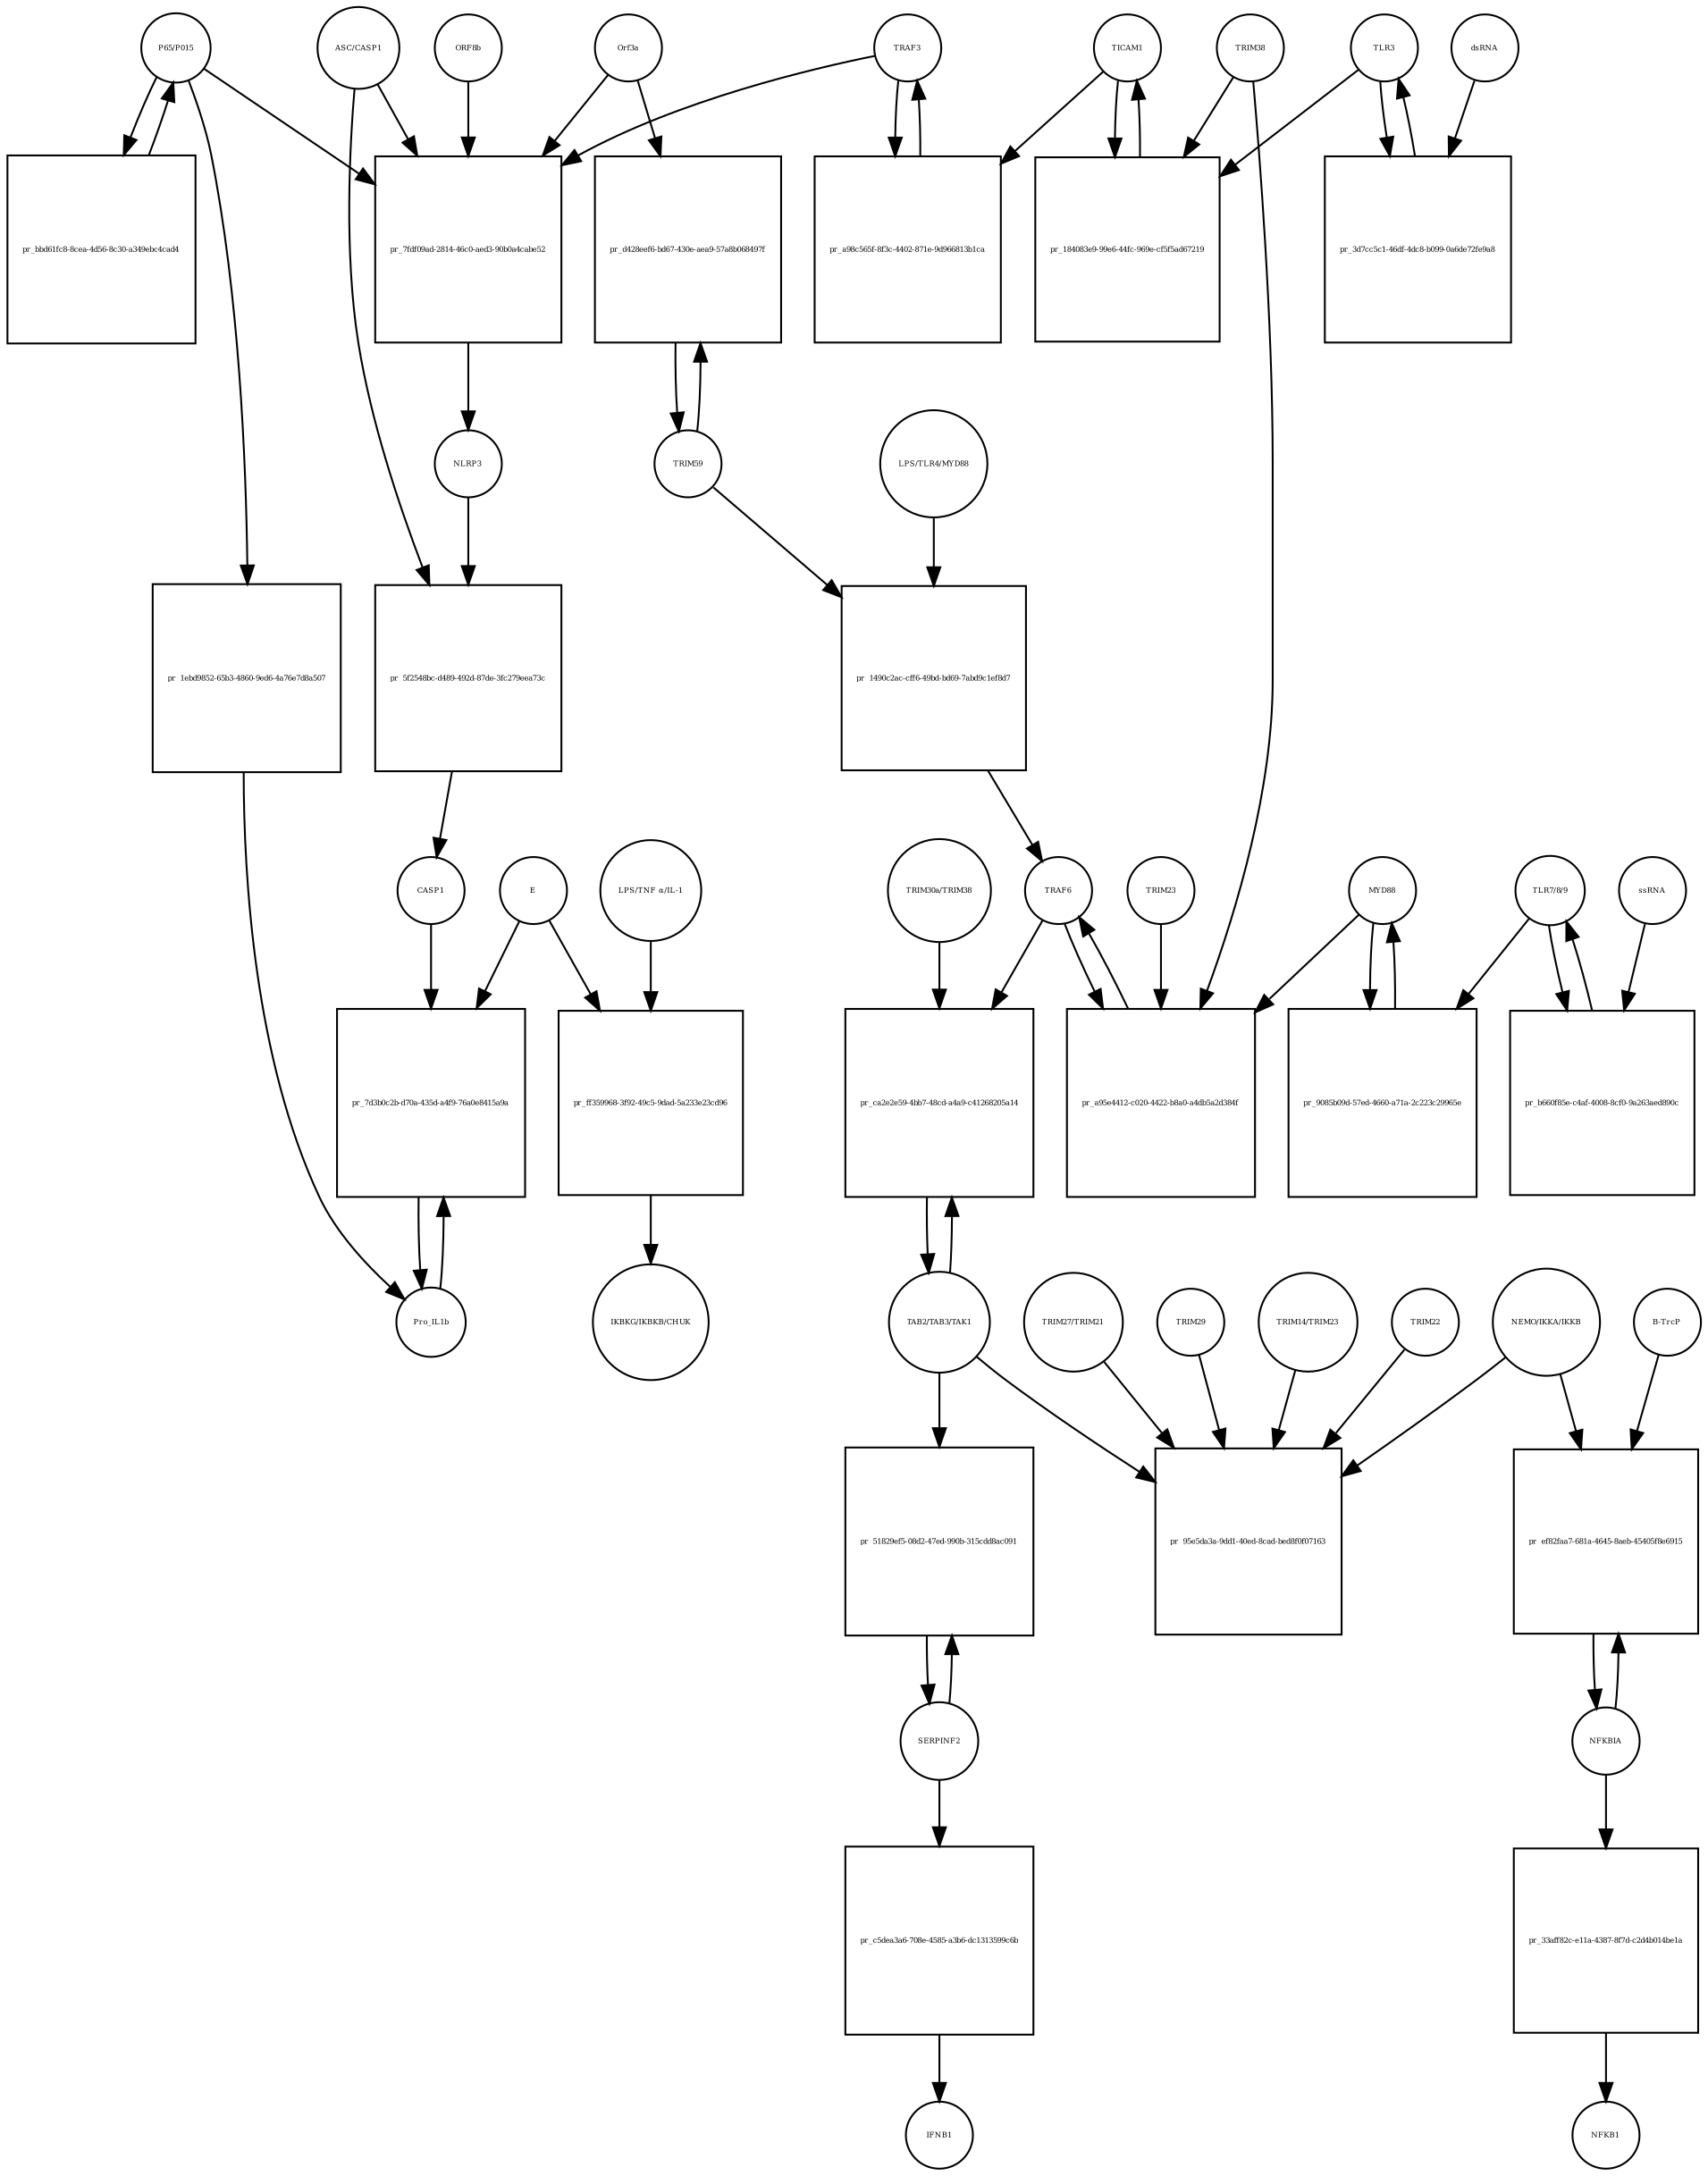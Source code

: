 strict digraph  {
Orf3a [annotation="", bipartite=0, cls=macromolecule, fontsize=4, label=Orf3a, shape=circle];
"pr_7fdf09ad-2814-46c0-aed3-90b0a4cabe52" [annotation="", bipartite=1, cls=process, fontsize=4, label="pr_7fdf09ad-2814-46c0-aed3-90b0a4cabe52", shape=square];
TRAF3 [annotation=urn_miriam_hgnc_12033, bipartite=0, cls=macromolecule, fontsize=4, label=TRAF3, shape=circle];
NLRP3 [annotation=urn_miriam_hgnc_16400, bipartite=0, cls=macromolecule, fontsize=4, label=NLRP3, shape=circle];
"ASC/CASP1" [annotation="urn_miriam_hgnc_16608|urn_miriam_hgnc_1499", bipartite=0, cls=complex, fontsize=4, label="ASC/CASP1", shape=circle];
"P65/P015" [annotation="urn_miriam_hgnc_9955|urn_miriam_hgnc_7794", bipartite=0, cls=complex, fontsize=4, label="P65/P015", shape=circle];
ORF8b [annotation=urn_miriam_uniprot_Q6S8E2, bipartite=0, cls=macromolecule, fontsize=4, label=ORF8b, shape=circle];
"pr_5f2548bc-d489-492d-87de-3fc279eea73c" [annotation="", bipartite=1, cls=process, fontsize=4, label="pr_5f2548bc-d489-492d-87de-3fc279eea73c", shape=square];
CASP1 [annotation=urn_miriam_hgnc_1499, bipartite=0, cls=macromolecule, fontsize=4, label=CASP1, shape=circle];
"pr_bbd61fc8-8cea-4d56-8c30-a349ebc4cad4" [annotation="", bipartite=1, cls=process, fontsize=4, label="pr_bbd61fc8-8cea-4d56-8c30-a349ebc4cad4", shape=square];
"LPS/TLR4/MYD88" [annotation="urn_miriam_hgnc_6121|urn_miriam_hgnc_11850|urn_miriam_hgnc_7562", bipartite=0, cls=complex, fontsize=4, label="LPS/TLR4/MYD88", shape=circle];
"pr_1490c2ac-cff6-49bd-bd69-7abd9c1ef8d7" [annotation="", bipartite=1, cls=process, fontsize=4, label="pr_1490c2ac-cff6-49bd-bd69-7abd9c1ef8d7", shape=square];
TRAF6 [annotation=urn_miriam_hgnc_12036, bipartite=0, cls=macromolecule, fontsize=4, label=TRAF6, shape=circle];
TRIM59 [annotation=urn_miriam_pubmed_22588174, bipartite=0, cls=macromolecule, fontsize=4, label=TRIM59, shape=circle];
NFKBIA [annotation=urn_miriam_hgnc_7797, bipartite=0, cls=macromolecule, fontsize=4, label=NFKBIA, shape=circle];
"pr_ef82faa7-681a-4645-8aeb-45405f8e6915" [annotation="", bipartite=1, cls=process, fontsize=4, label="pr_ef82faa7-681a-4645-8aeb-45405f8e6915", shape=square];
"B-TrcP" [annotation=urn_miriam_hgnc_1144, bipartite=0, cls=macromolecule, fontsize=4, label="B-TrcP", shape=circle];
"NEMO/IKKA/IKKB" [annotation="urn_miriam_hgnc_5961|urn_miriam_hgnc_5960|urn_miriam_hgnc_1974", bipartite=0, cls=complex, fontsize=4, label="NEMO/IKKA/IKKB", shape=circle];
"LPS/TNF α/IL-1" [annotation="urn_miriam_hgnc_6121|urn_miriam_hgnc_11892|urn_miriam_hgnc_5991", bipartite=0, cls=complex, fontsize=4, label="LPS/TNF α/IL-1", shape=circle];
"pr_ff359968-3f92-49c5-9dad-5a233e23cd96" [annotation="", bipartite=1, cls=process, fontsize=4, label="pr_ff359968-3f92-49c5-9dad-5a233e23cd96", shape=square];
E [annotation=urn_miriam_ncbiprotein_1796318600, bipartite=0, cls=macromolecule, fontsize=4, label=E, shape=circle];
"IKBKG/IKBKB/CHUK" [annotation="urn_miriam_hgnc_5961|urn_miriam_hgnc_5960|urn_miriam_hgnc_1974", bipartite=0, cls=complex, fontsize=4, label="IKBKG/IKBKB/CHUK", shape=circle];
Pro_IL1b [annotation=urn_miriam_hgnc_5992, bipartite=0, cls=macromolecule, fontsize=4, label=Pro_IL1b, shape=circle];
"pr_7d3b0c2b-d70a-435d-a4f9-76a0e8415a9a" [annotation="", bipartite=1, cls=process, fontsize=4, label="pr_7d3b0c2b-d70a-435d-a4f9-76a0e8415a9a", shape=square];
SERPINF2 [annotation=urn_miriam_hgnc_9075, bipartite=0, cls=macromolecule, fontsize=4, label=SERPINF2, shape=circle];
"pr_c5dea3a6-708e-4585-a3b6-dc1313599c6b" [annotation="", bipartite=1, cls=process, fontsize=4, label="pr_c5dea3a6-708e-4585-a3b6-dc1313599c6b", shape=square];
IFNB1 [annotation=urn_miriam_pubmed_5434, bipartite=0, cls=macromolecule, fontsize=4, label=IFNB1, shape=circle];
"pr_1ebd9852-65b3-4860-9ed6-4a76e7d8a507" [annotation="", bipartite=1, cls=process, fontsize=4, label="pr_1ebd9852-65b3-4860-9ed6-4a76e7d8a507", shape=square];
TLR3 [annotation=urn_miriam_hgnc_11849, bipartite=0, cls=macromolecule, fontsize=4, label=TLR3, shape=circle];
"pr_3d7cc5c1-46df-4dc8-b099-0a6de72fe9a8" [annotation="", bipartite=1, cls=process, fontsize=4, label="pr_3d7cc5c1-46df-4dc8-b099-0a6de72fe9a8", shape=square];
dsRNA [annotation="", bipartite=0, cls="nucleic acid feature", fontsize=4, label=dsRNA, shape=circle];
TICAM1 [annotation=urn_miriam_hgnc_18348, bipartite=0, cls=macromolecule, fontsize=4, label=TICAM1, shape=circle];
"pr_184083e9-99e6-44fc-969e-cf5f5ad67219" [annotation="", bipartite=1, cls=process, fontsize=4, label="pr_184083e9-99e6-44fc-969e-cf5f5ad67219", shape=square];
TRIM38 [annotation=urn_miriam_hgnc_10059, bipartite=0, cls=macromolecule, fontsize=4, label=TRIM38, shape=circle];
"pr_d428eef6-bd67-430e-aea9-57a8b068497f" [annotation="", bipartite=1, cls=process, fontsize=4, label="pr_d428eef6-bd67-430e-aea9-57a8b068497f", shape=square];
"TLR7/8/9" [annotation="urn_miriam_hgnc_15633|urn_miriam_hgnc_15632|urn_miriam_hgnc_15631", bipartite=0, cls=complex, fontsize=4, label="TLR7/8/9", shape=circle];
"pr_b660f85e-c4af-4008-8cf0-9a263aed890c" [annotation="", bipartite=1, cls=process, fontsize=4, label="pr_b660f85e-c4af-4008-8cf0-9a263aed890c", shape=square];
ssRNA [annotation="", bipartite=0, cls="nucleic acid feature", fontsize=4, label=ssRNA, shape=circle];
MYD88 [annotation=urn_miriam_hgnc_7562, bipartite=0, cls=macromolecule, fontsize=4, label=MYD88, shape=circle];
"pr_9085b09d-57ed-4660-a71a-2c223c29965e" [annotation="", bipartite=1, cls=process, fontsize=4, label="pr_9085b09d-57ed-4660-a71a-2c223c29965e", shape=square];
"pr_a95e4412-c020-4422-b8a0-a4db5a2d384f" [annotation="", bipartite=1, cls=process, fontsize=4, label="pr_a95e4412-c020-4422-b8a0-a4db5a2d384f", shape=square];
TRIM23 [annotation=urn_miriam_hgnc_660, bipartite=0, cls=macromolecule, fontsize=4, label=TRIM23, shape=circle];
"TAB2/TAB3/TAK1" [annotation="urn_miriam_hgnc_17075|urn_miriam_hgnc_30681|urn_miriam_hgnc_6859", bipartite=0, cls=complex, fontsize=4, label="TAB2/TAB3/TAK1", shape=circle];
"pr_ca2e2e59-4bb7-48cd-a4a9-c41268205a14" [annotation="", bipartite=1, cls=process, fontsize=4, label="pr_ca2e2e59-4bb7-48cd-a4a9-c41268205a14", shape=square];
"TRIM30a/TRIM38" [annotation=urn_miriam_hgnc_10059, bipartite=0, cls=complex, fontsize=4, label="TRIM30a/TRIM38", shape=circle];
"pr_95e5da3a-9dd1-40ed-8cad-bed8f0f07163" [annotation="", bipartite=1, cls=process, fontsize=4, label="pr_95e5da3a-9dd1-40ed-8cad-bed8f0f07163", shape=square];
TRIM22 [annotation=urn_miriam_hgnc_16379, bipartite=0, cls=macromolecule, fontsize=4, label=TRIM22, shape=circle];
"TRIM27/TRIM21" [annotation="urn_miriam_hgnc_9975|urn_miriam_hgnc_11312", bipartite=0, cls=complex, fontsize=4, label="TRIM27/TRIM21", shape=circle];
TRIM29 [annotation=urn_miriam_hgnc_17274, bipartite=0, cls=macromolecule, fontsize=4, label=TRIM29, shape=circle];
"TRIM14/TRIM23" [annotation="urn_miriam_hgnc_16283|urn_miriam_hgnc_660", bipartite=0, cls=complex, fontsize=4, label="TRIM14/TRIM23", shape=circle];
"pr_51829ef5-08d2-47ed-990b-315cdd8ac091" [annotation="", bipartite=1, cls=process, fontsize=4, label="pr_51829ef5-08d2-47ed-990b-315cdd8ac091", shape=square];
"pr_a98c565f-8f3c-4402-871e-9d966813b1ca" [annotation="", bipartite=1, cls=process, fontsize=4, label="pr_a98c565f-8f3c-4402-871e-9d966813b1ca", shape=square];
"pr_33aff82c-e11a-4387-8f7d-c2d4b014be1a" [annotation="", bipartite=1, cls=process, fontsize=4, label="pr_33aff82c-e11a-4387-8f7d-c2d4b014be1a", shape=square];
NFKB1 [annotation=urn_miriam_hgnc_7794, bipartite=0, cls=macromolecule, fontsize=4, label=NFKB1, shape=circle];
Orf3a -> "pr_7fdf09ad-2814-46c0-aed3-90b0a4cabe52"  [annotation="", interaction_type=consumption];
Orf3a -> "pr_d428eef6-bd67-430e-aea9-57a8b068497f"  [annotation=urn_miriam_pubmed_28829373, interaction_type="necessary stimulation"];
"pr_7fdf09ad-2814-46c0-aed3-90b0a4cabe52" -> NLRP3  [annotation="", interaction_type=production];
TRAF3 -> "pr_7fdf09ad-2814-46c0-aed3-90b0a4cabe52"  [annotation="", interaction_type=consumption];
TRAF3 -> "pr_a98c565f-8f3c-4402-871e-9d966813b1ca"  [annotation="", interaction_type=consumption];
NLRP3 -> "pr_5f2548bc-d489-492d-87de-3fc279eea73c"  [annotation=urn_miriam_pubmed_31034780, interaction_type=catalysis];
"ASC/CASP1" -> "pr_7fdf09ad-2814-46c0-aed3-90b0a4cabe52"  [annotation="", interaction_type=consumption];
"ASC/CASP1" -> "pr_5f2548bc-d489-492d-87de-3fc279eea73c"  [annotation="", interaction_type=consumption];
"P65/P015" -> "pr_7fdf09ad-2814-46c0-aed3-90b0a4cabe52"  [annotation="", interaction_type=consumption];
"P65/P015" -> "pr_bbd61fc8-8cea-4d56-8c30-a349ebc4cad4"  [annotation="", interaction_type=consumption];
"P65/P015" -> "pr_1ebd9852-65b3-4860-9ed6-4a76e7d8a507"  [annotation="", interaction_type=consumption];
ORF8b -> "pr_7fdf09ad-2814-46c0-aed3-90b0a4cabe52"  [annotation="", interaction_type=consumption];
"pr_5f2548bc-d489-492d-87de-3fc279eea73c" -> CASP1  [annotation="", interaction_type=production];
CASP1 -> "pr_7d3b0c2b-d70a-435d-a4f9-76a0e8415a9a"  [annotation=urn_miriam_pubmed_31034780, interaction_type=catalysis];
"pr_bbd61fc8-8cea-4d56-8c30-a349ebc4cad4" -> "P65/P015"  [annotation="", interaction_type=production];
"LPS/TLR4/MYD88" -> "pr_1490c2ac-cff6-49bd-bd69-7abd9c1ef8d7"  [annotation="", interaction_type=consumption];
"pr_1490c2ac-cff6-49bd-bd69-7abd9c1ef8d7" -> TRAF6  [annotation="", interaction_type=production];
TRAF6 -> "pr_a95e4412-c020-4422-b8a0-a4db5a2d384f"  [annotation="", interaction_type=consumption];
TRAF6 -> "pr_ca2e2e59-4bb7-48cd-a4a9-c41268205a14"  [annotation="urn_miriam_pubmed_23758787|urn_miriam_pubmed_25172371", interaction_type="necessary stimulation"];
TRIM59 -> "pr_1490c2ac-cff6-49bd-bd69-7abd9c1ef8d7"  [annotation="urn_miriam_pubmed_23758787|urn_miriam_pubmed_22588174", interaction_type=inhibition];
TRIM59 -> "pr_d428eef6-bd67-430e-aea9-57a8b068497f"  [annotation="", interaction_type=consumption];
NFKBIA -> "pr_ef82faa7-681a-4645-8aeb-45405f8e6915"  [annotation="", interaction_type=consumption];
NFKBIA -> "pr_33aff82c-e11a-4387-8f7d-c2d4b014be1a"  [annotation="", interaction_type=consumption];
"pr_ef82faa7-681a-4645-8aeb-45405f8e6915" -> NFKBIA  [annotation="", interaction_type=production];
"B-TrcP" -> "pr_ef82faa7-681a-4645-8aeb-45405f8e6915"  [annotation=urn_miriam_pubmed_21135871, interaction_type=catalysis];
"NEMO/IKKA/IKKB" -> "pr_ef82faa7-681a-4645-8aeb-45405f8e6915"  [annotation=urn_miriam_pubmed_21135871, interaction_type=catalysis];
"NEMO/IKKA/IKKB" -> "pr_95e5da3a-9dd1-40ed-8cad-bed8f0f07163"  [annotation="", interaction_type=consumption];
"LPS/TNF α/IL-1" -> "pr_ff359968-3f92-49c5-9dad-5a233e23cd96"  [annotation="", interaction_type=consumption];
"pr_ff359968-3f92-49c5-9dad-5a233e23cd96" -> "IKBKG/IKBKB/CHUK"  [annotation="", interaction_type=production];
E -> "pr_ff359968-3f92-49c5-9dad-5a233e23cd96"  [annotation="", interaction_type=consumption];
E -> "pr_7d3b0c2b-d70a-435d-a4f9-76a0e8415a9a"  [annotation=urn_miriam_pubmed_31034780, interaction_type=catalysis];
Pro_IL1b -> "pr_7d3b0c2b-d70a-435d-a4f9-76a0e8415a9a"  [annotation="", interaction_type=consumption];
"pr_7d3b0c2b-d70a-435d-a4f9-76a0e8415a9a" -> Pro_IL1b  [annotation="", interaction_type=production];
SERPINF2 -> "pr_c5dea3a6-708e-4585-a3b6-dc1313599c6b"  [annotation="", interaction_type=consumption];
SERPINF2 -> "pr_51829ef5-08d2-47ed-990b-315cdd8ac091"  [annotation="", interaction_type=consumption];
"pr_c5dea3a6-708e-4585-a3b6-dc1313599c6b" -> IFNB1  [annotation="", interaction_type=production];
"pr_1ebd9852-65b3-4860-9ed6-4a76e7d8a507" -> Pro_IL1b  [annotation="", interaction_type=production];
TLR3 -> "pr_3d7cc5c1-46df-4dc8-b099-0a6de72fe9a8"  [annotation="", interaction_type=consumption];
TLR3 -> "pr_184083e9-99e6-44fc-969e-cf5f5ad67219"  [annotation="urn_miriam_pubmed_23758787|urn_miriam_pubmed_22539786", interaction_type="necessary stimulation"];
"pr_3d7cc5c1-46df-4dc8-b099-0a6de72fe9a8" -> TLR3  [annotation="", interaction_type=production];
dsRNA -> "pr_3d7cc5c1-46df-4dc8-b099-0a6de72fe9a8"  [annotation=urn_miriam_pubmed_23758787, interaction_type="necessary stimulation"];
TICAM1 -> "pr_184083e9-99e6-44fc-969e-cf5f5ad67219"  [annotation="", interaction_type=consumption];
TICAM1 -> "pr_a98c565f-8f3c-4402-871e-9d966813b1ca"  [annotation=urn_miriam_pubmed_28829373, interaction_type="necessary stimulation"];
"pr_184083e9-99e6-44fc-969e-cf5f5ad67219" -> TICAM1  [annotation="", interaction_type=production];
TRIM38 -> "pr_184083e9-99e6-44fc-969e-cf5f5ad67219"  [annotation="urn_miriam_pubmed_23758787|urn_miriam_pubmed_22539786", interaction_type=inhibition];
TRIM38 -> "pr_a95e4412-c020-4422-b8a0-a4db5a2d384f"  [annotation="urn_miriam_pubmed_15361868|urn_miriam_pubmed_22539786|urn_miriam_pubmed_20724660", interaction_type=inhibition];
"pr_d428eef6-bd67-430e-aea9-57a8b068497f" -> TRIM59  [annotation="", interaction_type=production];
"TLR7/8/9" -> "pr_b660f85e-c4af-4008-8cf0-9a263aed890c"  [annotation="", interaction_type=consumption];
"TLR7/8/9" -> "pr_9085b09d-57ed-4660-a71a-2c223c29965e"  [annotation=urn_miriam_pubmed_15361868, interaction_type="necessary stimulation"];
"pr_b660f85e-c4af-4008-8cf0-9a263aed890c" -> "TLR7/8/9"  [annotation="", interaction_type=production];
ssRNA -> "pr_b660f85e-c4af-4008-8cf0-9a263aed890c"  [annotation=urn_miriam_pubmed_21782231, interaction_type="necessary stimulation"];
MYD88 -> "pr_9085b09d-57ed-4660-a71a-2c223c29965e"  [annotation="", interaction_type=consumption];
MYD88 -> "pr_a95e4412-c020-4422-b8a0-a4db5a2d384f"  [annotation="urn_miriam_pubmed_15361868|urn_miriam_pubmed_22539786|urn_miriam_pubmed_20724660", interaction_type="necessary stimulation"];
"pr_9085b09d-57ed-4660-a71a-2c223c29965e" -> MYD88  [annotation="", interaction_type=production];
"pr_a95e4412-c020-4422-b8a0-a4db5a2d384f" -> TRAF6  [annotation="", interaction_type=production];
TRIM23 -> "pr_a95e4412-c020-4422-b8a0-a4db5a2d384f"  [annotation="urn_miriam_pubmed_15361868|urn_miriam_pubmed_22539786|urn_miriam_pubmed_20724660", interaction_type="necessary stimulation"];
"TAB2/TAB3/TAK1" -> "pr_ca2e2e59-4bb7-48cd-a4a9-c41268205a14"  [annotation="", interaction_type=consumption];
"TAB2/TAB3/TAK1" -> "pr_95e5da3a-9dd1-40ed-8cad-bed8f0f07163"  [annotation="urn_miriam_pubmed_23758787|urn_miriam_pubmed_23408607|urn_miriam_pubmed_26358190|urn_miriam_pubmed_27695001|urn_miriam_pubmed_24379373|urn_miriam_pubmed_20724660", interaction_type="necessary stimulation"];
"TAB2/TAB3/TAK1" -> "pr_51829ef5-08d2-47ed-990b-315cdd8ac091"  [annotation=urn_miriam_pubmed_17706453, interaction_type="necessary stimulation"];
"pr_ca2e2e59-4bb7-48cd-a4a9-c41268205a14" -> "TAB2/TAB3/TAK1"  [annotation="", interaction_type=production];
"TRIM30a/TRIM38" -> "pr_ca2e2e59-4bb7-48cd-a4a9-c41268205a14"  [annotation="urn_miriam_pubmed_23758787|urn_miriam_pubmed_25172371", interaction_type=inhibition];
TRIM22 -> "pr_95e5da3a-9dd1-40ed-8cad-bed8f0f07163"  [annotation="urn_miriam_pubmed_23758787|urn_miriam_pubmed_23408607|urn_miriam_pubmed_26358190|urn_miriam_pubmed_27695001|urn_miriam_pubmed_24379373|urn_miriam_pubmed_20724660", interaction_type=inhibition];
"TRIM27/TRIM21" -> "pr_95e5da3a-9dd1-40ed-8cad-bed8f0f07163"  [annotation="urn_miriam_pubmed_23758787|urn_miriam_pubmed_23408607|urn_miriam_pubmed_26358190|urn_miriam_pubmed_27695001|urn_miriam_pubmed_24379373|urn_miriam_pubmed_20724660", interaction_type=inhibition];
TRIM29 -> "pr_95e5da3a-9dd1-40ed-8cad-bed8f0f07163"  [annotation="urn_miriam_pubmed_23758787|urn_miriam_pubmed_23408607|urn_miriam_pubmed_26358190|urn_miriam_pubmed_27695001|urn_miriam_pubmed_24379373|urn_miriam_pubmed_20724660", interaction_type=inhibition];
"TRIM14/TRIM23" -> "pr_95e5da3a-9dd1-40ed-8cad-bed8f0f07163"  [annotation="urn_miriam_pubmed_23758787|urn_miriam_pubmed_23408607|urn_miriam_pubmed_26358190|urn_miriam_pubmed_27695001|urn_miriam_pubmed_24379373|urn_miriam_pubmed_20724660", interaction_type="necessary stimulation"];
"pr_51829ef5-08d2-47ed-990b-315cdd8ac091" -> SERPINF2  [annotation="", interaction_type=production];
"pr_a98c565f-8f3c-4402-871e-9d966813b1ca" -> TRAF3  [annotation="", interaction_type=production];
"pr_33aff82c-e11a-4387-8f7d-c2d4b014be1a" -> NFKB1  [annotation="", interaction_type=production];
}
